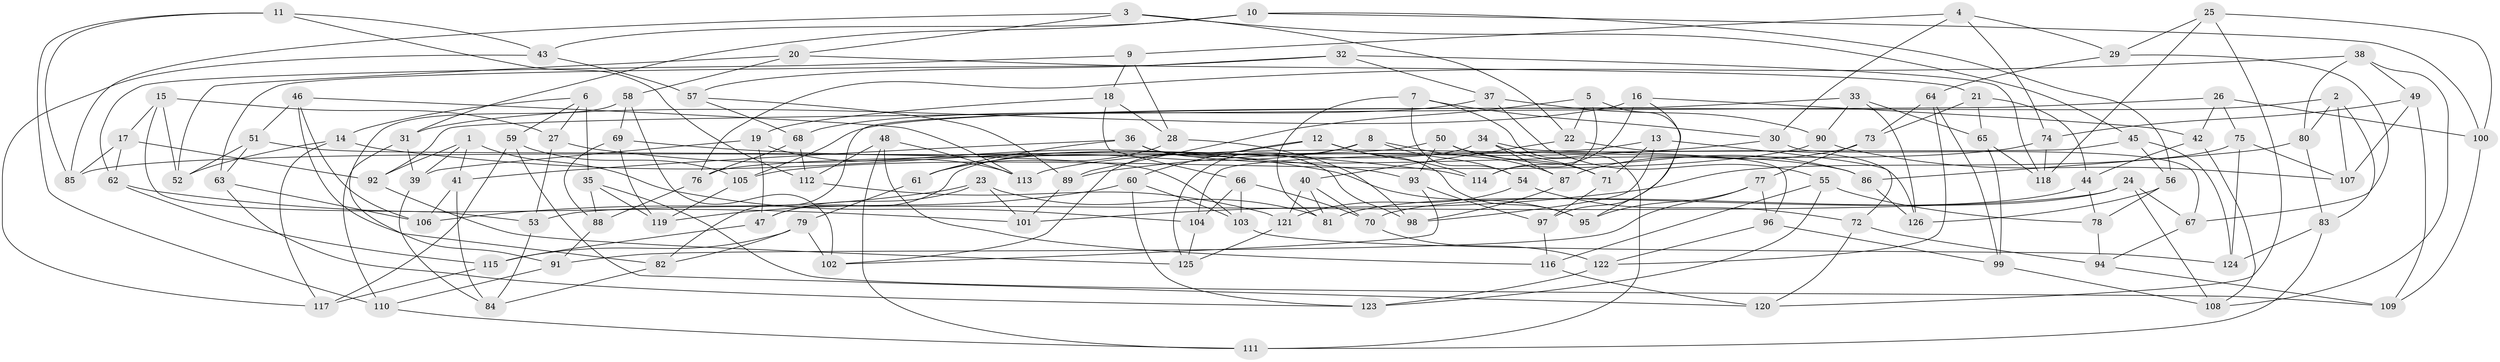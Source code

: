 // Generated by graph-tools (version 1.1) at 2025/11/02/27/25 16:11:47]
// undirected, 126 vertices, 252 edges
graph export_dot {
graph [start="1"]
  node [color=gray90,style=filled];
  1;
  2;
  3;
  4;
  5;
  6;
  7;
  8;
  9;
  10;
  11;
  12;
  13;
  14;
  15;
  16;
  17;
  18;
  19;
  20;
  21;
  22;
  23;
  24;
  25;
  26;
  27;
  28;
  29;
  30;
  31;
  32;
  33;
  34;
  35;
  36;
  37;
  38;
  39;
  40;
  41;
  42;
  43;
  44;
  45;
  46;
  47;
  48;
  49;
  50;
  51;
  52;
  53;
  54;
  55;
  56;
  57;
  58;
  59;
  60;
  61;
  62;
  63;
  64;
  65;
  66;
  67;
  68;
  69;
  70;
  71;
  72;
  73;
  74;
  75;
  76;
  77;
  78;
  79;
  80;
  81;
  82;
  83;
  84;
  85;
  86;
  87;
  88;
  89;
  90;
  91;
  92;
  93;
  94;
  95;
  96;
  97;
  98;
  99;
  100;
  101;
  102;
  103;
  104;
  105;
  106;
  107;
  108;
  109;
  110;
  111;
  112;
  113;
  114;
  115;
  116;
  117;
  118;
  119;
  120;
  121;
  122;
  123;
  124;
  125;
  126;
  1 -- 92;
  1 -- 39;
  1 -- 41;
  1 -- 104;
  2 -- 105;
  2 -- 80;
  2 -- 83;
  2 -- 107;
  3 -- 22;
  3 -- 45;
  3 -- 20;
  3 -- 85;
  4 -- 74;
  4 -- 30;
  4 -- 9;
  4 -- 29;
  5 -- 22;
  5 -- 114;
  5 -- 95;
  5 -- 89;
  6 -- 35;
  6 -- 59;
  6 -- 27;
  6 -- 14;
  7 -- 111;
  7 -- 81;
  7 -- 30;
  7 -- 54;
  8 -- 61;
  8 -- 54;
  8 -- 125;
  8 -- 87;
  9 -- 62;
  9 -- 28;
  9 -- 18;
  10 -- 43;
  10 -- 100;
  10 -- 56;
  10 -- 31;
  11 -- 110;
  11 -- 112;
  11 -- 85;
  11 -- 43;
  12 -- 114;
  12 -- 95;
  12 -- 102;
  12 -- 60;
  13 -- 98;
  13 -- 76;
  13 -- 72;
  13 -- 71;
  14 -- 117;
  14 -- 52;
  14 -- 114;
  15 -- 17;
  15 -- 27;
  15 -- 53;
  15 -- 52;
  16 -- 42;
  16 -- 97;
  16 -- 114;
  16 -- 31;
  17 -- 85;
  17 -- 92;
  17 -- 62;
  18 -- 28;
  18 -- 19;
  18 -- 66;
  19 -- 39;
  19 -- 47;
  19 -- 113;
  20 -- 21;
  20 -- 58;
  20 -- 52;
  21 -- 65;
  21 -- 73;
  21 -- 44;
  22 -- 126;
  22 -- 40;
  23 -- 106;
  23 -- 47;
  23 -- 81;
  23 -- 101;
  24 -- 53;
  24 -- 108;
  24 -- 67;
  24 -- 70;
  25 -- 100;
  25 -- 29;
  25 -- 120;
  25 -- 118;
  26 -- 100;
  26 -- 75;
  26 -- 92;
  26 -- 42;
  27 -- 53;
  27 -- 95;
  28 -- 98;
  28 -- 61;
  29 -- 64;
  29 -- 67;
  30 -- 67;
  30 -- 89;
  31 -- 110;
  31 -- 39;
  32 -- 57;
  32 -- 63;
  32 -- 118;
  32 -- 37;
  33 -- 65;
  33 -- 90;
  33 -- 126;
  33 -- 82;
  34 -- 47;
  34 -- 71;
  34 -- 96;
  34 -- 87;
  35 -- 109;
  35 -- 88;
  35 -- 119;
  36 -- 61;
  36 -- 41;
  36 -- 98;
  36 -- 86;
  37 -- 55;
  37 -- 68;
  37 -- 90;
  38 -- 49;
  38 -- 108;
  38 -- 76;
  38 -- 80;
  39 -- 84;
  40 -- 70;
  40 -- 121;
  40 -- 81;
  41 -- 106;
  41 -- 84;
  42 -- 44;
  42 -- 108;
  43 -- 117;
  43 -- 57;
  44 -- 78;
  44 -- 81;
  45 -- 124;
  45 -- 56;
  45 -- 104;
  46 -- 106;
  46 -- 82;
  46 -- 113;
  46 -- 51;
  47 -- 115;
  48 -- 111;
  48 -- 113;
  48 -- 116;
  48 -- 112;
  49 -- 107;
  49 -- 109;
  49 -- 74;
  50 -- 85;
  50 -- 93;
  50 -- 86;
  50 -- 71;
  51 -- 52;
  51 -- 63;
  51 -- 103;
  53 -- 84;
  54 -- 72;
  54 -- 121;
  55 -- 123;
  55 -- 116;
  55 -- 78;
  56 -- 78;
  56 -- 126;
  57 -- 68;
  57 -- 89;
  58 -- 102;
  58 -- 69;
  58 -- 91;
  59 -- 105;
  59 -- 117;
  59 -- 120;
  60 -- 119;
  60 -- 123;
  60 -- 103;
  61 -- 79;
  62 -- 115;
  62 -- 101;
  63 -- 106;
  63 -- 123;
  64 -- 99;
  64 -- 73;
  64 -- 122;
  65 -- 99;
  65 -- 118;
  66 -- 104;
  66 -- 70;
  66 -- 103;
  67 -- 94;
  68 -- 76;
  68 -- 112;
  69 -- 93;
  69 -- 119;
  69 -- 88;
  70 -- 122;
  71 -- 97;
  72 -- 120;
  72 -- 94;
  73 -- 77;
  73 -- 87;
  74 -- 118;
  74 -- 113;
  75 -- 107;
  75 -- 101;
  75 -- 124;
  76 -- 88;
  77 -- 96;
  77 -- 91;
  77 -- 95;
  78 -- 94;
  79 -- 102;
  79 -- 82;
  79 -- 115;
  80 -- 86;
  80 -- 83;
  82 -- 84;
  83 -- 111;
  83 -- 124;
  86 -- 126;
  87 -- 98;
  88 -- 91;
  89 -- 101;
  90 -- 105;
  90 -- 107;
  91 -- 110;
  92 -- 125;
  93 -- 97;
  93 -- 102;
  94 -- 109;
  96 -- 99;
  96 -- 122;
  97 -- 116;
  99 -- 108;
  100 -- 109;
  103 -- 124;
  104 -- 125;
  105 -- 119;
  110 -- 111;
  112 -- 121;
  115 -- 117;
  116 -- 120;
  121 -- 125;
  122 -- 123;
}
